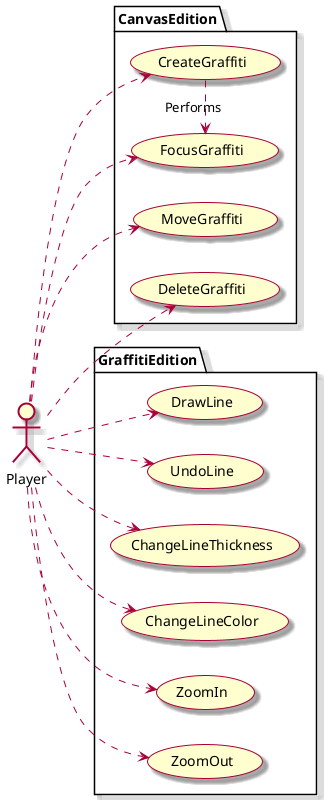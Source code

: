 @startuml UseCases
left to right direction
skin rose

actor Player

package GraffitiEdition {

    usecase DrawLine
    usecase UndoLine
    usecase ChangeLineThickness
    usecase ChangeLineColor
    usecase ZoomIn
    usecase ZoomOut
}

Player ..> DrawLine
Player ..> UndoLine
Player ..> ChangeLineThickness
Player ..> ChangeLineColor
Player ..> ZoomIn
Player ..> ZoomOut

package CanvasEdition{

    usecase CreateGraffiti
    usecase FocusGraffiti
    usecase MoveGraffiti
    usecase DeleteGraffiti

    CreateGraffiti .> FocusGraffiti : Performs
}

Player ..> CreateGraffiti
Player ..> FocusGraffiti 
Player ..> MoveGraffiti
Player ..> DeleteGraffiti